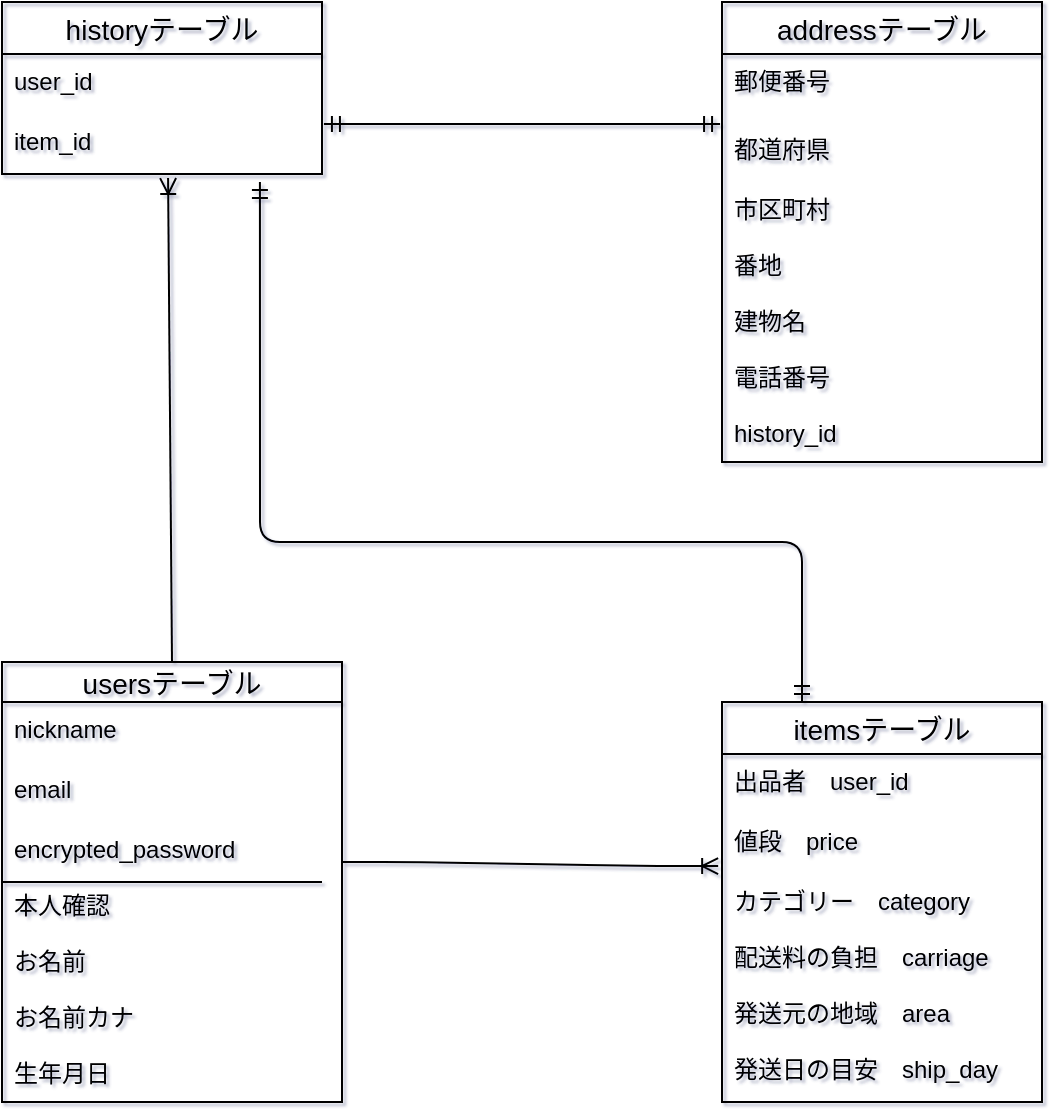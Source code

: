 <mxfile>
    <diagram id="8belo5gP4u85fpary_P4" name="ページ1">
        <mxGraphModel dx="538" dy="502" grid="1" gridSize="10" guides="1" tooltips="1" connect="1" arrows="0" fold="1" page="1" pageScale="1" pageWidth="827" pageHeight="1169" math="0" shadow="1">
            <root>
                <mxCell id="0"/>
                <mxCell id="1" parent="0"/>
                <mxCell id="2" value="usersテーブル" style="swimlane;fontStyle=0;childLayout=stackLayout;horizontal=1;startSize=20;horizontalStack=0;resizeParent=1;resizeParentMax=0;resizeLast=0;collapsible=1;marginBottom=0;align=center;fontSize=14;fillColor=none;verticalAlign=middle;" vertex="1" parent="1">
                    <mxGeometry x="40" y="630" width="170" height="220" as="geometry"/>
                </mxCell>
                <mxCell id="3" value="nickname" style="text;strokeColor=none;fillColor=none;spacingLeft=4;spacingRight=4;overflow=hidden;rotatable=0;points=[[0,0.5],[1,0.5]];portConstraint=eastwest;fontSize=12;" vertex="1" parent="2">
                    <mxGeometry y="20" width="170" height="30" as="geometry"/>
                </mxCell>
                <mxCell id="4" value="email" style="text;strokeColor=none;fillColor=none;spacingLeft=4;spacingRight=4;overflow=hidden;rotatable=0;points=[[0,0.5],[1,0.5]];portConstraint=eastwest;fontSize=12;" vertex="1" parent="2">
                    <mxGeometry y="50" width="170" height="30" as="geometry"/>
                </mxCell>
                <mxCell id="7" value="" style="endArrow=none;html=1;rounded=0;" edge="1" parent="2">
                    <mxGeometry relative="1" as="geometry">
                        <mxPoint y="110" as="sourcePoint"/>
                        <mxPoint x="160" y="110" as="targetPoint"/>
                    </mxGeometry>
                </mxCell>
                <mxCell id="5" value="encrypted_password&#10;&#10;本人確認&#10;&#10;お名前&#10;&#10;お名前カナ&#10;&#10;生年月日" style="text;strokeColor=none;fillColor=none;spacingLeft=4;spacingRight=4;overflow=hidden;rotatable=0;points=[[0,0.5],[1,0.5]];portConstraint=eastwest;fontSize=12;" vertex="1" parent="2">
                    <mxGeometry y="80" width="170" height="140" as="geometry"/>
                </mxCell>
                <mxCell id="8" value="itemsテーブル" style="swimlane;fontStyle=0;childLayout=stackLayout;horizontal=1;startSize=26;horizontalStack=0;resizeParent=1;resizeParentMax=0;resizeLast=0;collapsible=1;marginBottom=0;align=center;fontSize=14;fillColor=none;" vertex="1" parent="1">
                    <mxGeometry x="400" y="650" width="160" height="200" as="geometry"/>
                </mxCell>
                <mxCell id="9" value="出品者　user_id" style="text;strokeColor=none;fillColor=none;spacingLeft=4;spacingRight=4;overflow=hidden;rotatable=0;points=[[0,0.5],[1,0.5]];portConstraint=eastwest;fontSize=12;" vertex="1" parent="8">
                    <mxGeometry y="26" width="160" height="30" as="geometry"/>
                </mxCell>
                <mxCell id="10" value="値段　price" style="text;strokeColor=none;fillColor=none;spacingLeft=4;spacingRight=4;overflow=hidden;rotatable=0;points=[[0,0.5],[1,0.5]];portConstraint=eastwest;fontSize=12;" vertex="1" parent="8">
                    <mxGeometry y="56" width="160" height="30" as="geometry"/>
                </mxCell>
                <mxCell id="11" value="カテゴリー　category&#10;&#10;配送料の負担　carriage&#10;&#10;発送元の地域　area&#10;&#10;発送日の目安　ship_day" style="text;strokeColor=none;fillColor=none;spacingLeft=4;spacingRight=4;overflow=hidden;rotatable=0;points=[[0,0.5],[1,0.5]];portConstraint=eastwest;fontSize=12;" vertex="1" parent="8">
                    <mxGeometry y="86" width="160" height="114" as="geometry"/>
                </mxCell>
                <mxCell id="109" value="" style="edgeStyle=entityRelationEdgeStyle;fontSize=12;html=1;endArrow=ERoneToMany;exitX=1;exitY=0.143;exitDx=0;exitDy=0;exitPerimeter=0;entryX=-0.012;entryY=0.867;entryDx=0;entryDy=0;entryPerimeter=0;" edge="1" parent="1" source="5" target="10">
                    <mxGeometry width="100" height="100" relative="1" as="geometry">
                        <mxPoint x="230" y="720" as="sourcePoint"/>
                        <mxPoint x="330" y="620" as="targetPoint"/>
                    </mxGeometry>
                </mxCell>
                <mxCell id="118" value="addressテーブル" style="swimlane;fontStyle=0;childLayout=stackLayout;horizontal=1;startSize=26;horizontalStack=0;resizeParent=1;resizeParentMax=0;resizeLast=0;collapsible=1;marginBottom=0;align=center;fontSize=14;fillColor=none;" vertex="1" parent="1">
                    <mxGeometry x="400" y="300" width="160" height="230" as="geometry"/>
                </mxCell>
                <mxCell id="119" value="郵便番号" style="text;strokeColor=none;fillColor=none;spacingLeft=4;spacingRight=4;overflow=hidden;rotatable=0;points=[[0,0.5],[1,0.5]];portConstraint=eastwest;fontSize=12;" vertex="1" parent="118">
                    <mxGeometry y="26" width="160" height="34" as="geometry"/>
                </mxCell>
                <mxCell id="120" value="都道府県" style="text;strokeColor=none;fillColor=none;spacingLeft=4;spacingRight=4;overflow=hidden;rotatable=0;points=[[0,0.5],[1,0.5]];portConstraint=eastwest;fontSize=12;" vertex="1" parent="118">
                    <mxGeometry y="60" width="160" height="30" as="geometry"/>
                </mxCell>
                <mxCell id="121" value="市区町村&#10;&#10;番地&#10;&#10;建物名&#10;&#10;電話番号&#10;&#10;history_id" style="text;strokeColor=none;fillColor=none;spacingLeft=4;spacingRight=4;overflow=hidden;rotatable=0;points=[[0,0.5],[1,0.5]];portConstraint=eastwest;fontSize=12;" vertex="1" parent="118">
                    <mxGeometry y="90" width="160" height="140" as="geometry"/>
                </mxCell>
                <mxCell id="122" value="historyテーブル" style="swimlane;fontStyle=0;childLayout=stackLayout;horizontal=1;startSize=26;horizontalStack=0;resizeParent=1;resizeParentMax=0;resizeLast=0;collapsible=1;marginBottom=0;align=center;fontSize=14;fillColor=none;" vertex="1" parent="1">
                    <mxGeometry x="40" y="300" width="160" height="86" as="geometry"/>
                </mxCell>
                <mxCell id="123" value="user_id" style="text;strokeColor=none;fillColor=none;spacingLeft=4;spacingRight=4;overflow=hidden;rotatable=0;points=[[0,0.5],[1,0.5]];portConstraint=eastwest;fontSize=12;" vertex="1" parent="122">
                    <mxGeometry y="26" width="160" height="30" as="geometry"/>
                </mxCell>
                <mxCell id="124" value="item_id" style="text;strokeColor=none;fillColor=none;spacingLeft=4;spacingRight=4;overflow=hidden;rotatable=0;points=[[0,0.5],[1,0.5]];portConstraint=eastwest;fontSize=12;" vertex="1" parent="122">
                    <mxGeometry y="56" width="160" height="30" as="geometry"/>
                </mxCell>
                <mxCell id="127" value="" style="fontSize=12;html=1;endArrow=ERoneToMany;exitX=0.5;exitY=0;exitDx=0;exitDy=0;entryX=0.519;entryY=1.067;entryDx=0;entryDy=0;entryPerimeter=0;" edge="1" parent="1" source="2" target="124">
                    <mxGeometry width="100" height="100" relative="1" as="geometry">
                        <mxPoint x="300" y="650" as="sourcePoint"/>
                        <mxPoint x="122.08" y="419" as="targetPoint"/>
                    </mxGeometry>
                </mxCell>
                <mxCell id="130" value="" style="fontSize=12;html=1;endArrow=ERmandOne;startArrow=ERmandOne;exitX=0.25;exitY=0;exitDx=0;exitDy=0;entryX=0.806;entryY=1.133;entryDx=0;entryDy=0;entryPerimeter=0;edgeStyle=orthogonalEdgeStyle;" edge="1" parent="1" source="8" target="124">
                    <mxGeometry width="100" height="100" relative="1" as="geometry">
                        <mxPoint x="280" y="620" as="sourcePoint"/>
                        <mxPoint x="168.96" y="419.99" as="targetPoint"/>
                        <Array as="points">
                            <mxPoint x="440" y="570"/>
                            <mxPoint x="169" y="570"/>
                        </Array>
                    </mxGeometry>
                </mxCell>
                <mxCell id="132" value="" style="fontSize=12;html=1;endArrow=ERmandOne;startArrow=ERmandOne;exitX=1.006;exitY=0.167;exitDx=0;exitDy=0;exitPerimeter=0;entryX=-0.006;entryY=0.033;entryDx=0;entryDy=0;entryPerimeter=0;" edge="1" parent="1" source="124" target="120">
                    <mxGeometry width="100" height="100" relative="1" as="geometry">
                        <mxPoint x="300" y="610" as="sourcePoint"/>
                        <mxPoint x="400" y="510" as="targetPoint"/>
                    </mxGeometry>
                </mxCell>
            </root>
        </mxGraphModel>
    </diagram>
</mxfile>